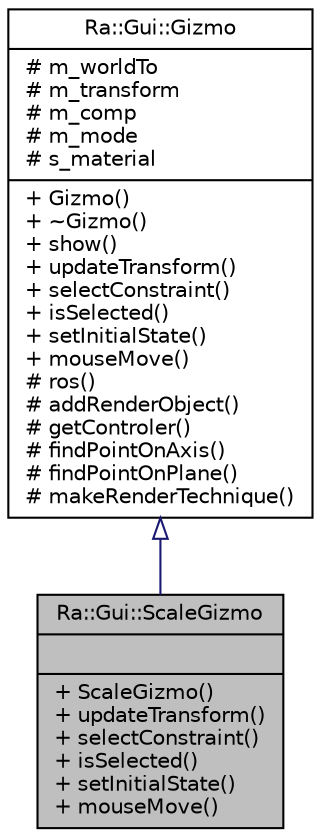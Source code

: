 digraph "Ra::Gui::ScaleGizmo"
{
 // INTERACTIVE_SVG=YES
 // LATEX_PDF_SIZE
  edge [fontname="Helvetica",fontsize="10",labelfontname="Helvetica",labelfontsize="10"];
  node [fontname="Helvetica",fontsize="10",shape=record];
  Node1 [label="{Ra::Gui::ScaleGizmo\n||+ ScaleGizmo()\l+ updateTransform()\l+ selectConstraint()\l+ isSelected()\l+ setInitialState()\l+ mouseMove()\l}",height=0.2,width=0.4,color="black", fillcolor="grey75", style="filled", fontcolor="black",tooltip=" "];
  Node2 -> Node1 [dir="back",color="midnightblue",fontsize="10",style="solid",arrowtail="onormal",fontname="Helvetica"];
  Node2 [label="{Ra::Gui::Gizmo\n|# m_worldTo\l# m_transform\l# m_comp\l# m_mode\l# s_material\l|+ Gizmo()\l+ ~Gizmo()\l+ show()\l+ updateTransform()\l+ selectConstraint()\l+ isSelected()\l+ setInitialState()\l+ mouseMove()\l# ros()\l# addRenderObject()\l# getControler()\l# findPointOnAxis()\l# findPointOnPlane()\l# makeRenderTechnique()\l}",height=0.2,width=0.4,color="black", fillcolor="white", style="filled",URL="$classRa_1_1Gui_1_1Gizmo.html",tooltip=" "];
}
